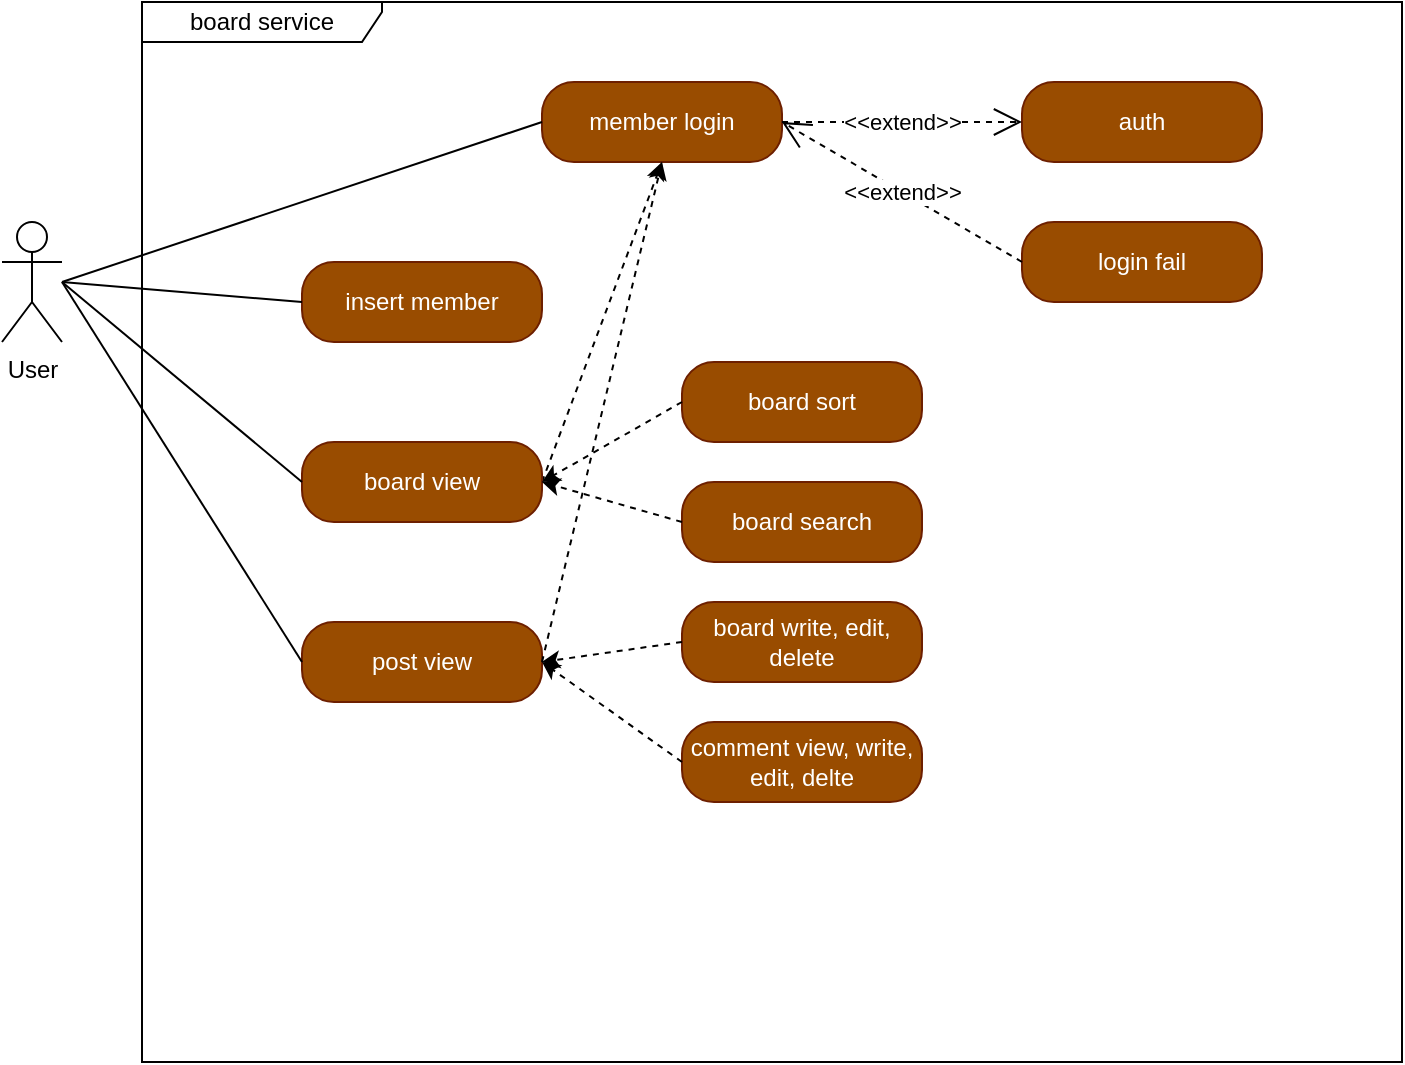 <mxfile version="24.3.1" type="github">
  <diagram name="ページ1" id="oRWV54QfDa6t6ZF-IWKB">
    <mxGraphModel dx="1026" dy="684" grid="1" gridSize="10" guides="1" tooltips="1" connect="1" arrows="1" fold="1" page="1" pageScale="1" pageWidth="827" pageHeight="1169" math="0" shadow="0">
      <root>
        <mxCell id="0" />
        <mxCell id="1" parent="0" />
        <mxCell id="1UVTkVk0Mibc6CdmmJvt-1" value="User" style="shape=umlActor;verticalLabelPosition=bottom;verticalAlign=top;html=1;" vertex="1" parent="1">
          <mxGeometry x="60" y="190" width="30" height="60" as="geometry" />
        </mxCell>
        <mxCell id="1UVTkVk0Mibc6CdmmJvt-2" value="board service" style="shape=umlFrame;whiteSpace=wrap;html=1;pointerEvents=0;width=120;height=20;" vertex="1" parent="1">
          <mxGeometry x="130" y="80" width="630" height="530" as="geometry" />
        </mxCell>
        <mxCell id="1UVTkVk0Mibc6CdmmJvt-3" value="member login" style="rounded=1;whiteSpace=wrap;html=1;arcSize=40;fontColor=#ffffff;fillColor=#994C00;strokeColor=#6D1F00;" vertex="1" parent="1">
          <mxGeometry x="330" y="120" width="120" height="40" as="geometry" />
        </mxCell>
        <mxCell id="1UVTkVk0Mibc6CdmmJvt-5" value="insert member" style="rounded=1;whiteSpace=wrap;html=1;arcSize=40;fontColor=#ffffff;fillColor=#994C00;strokeColor=#6D1F00;" vertex="1" parent="1">
          <mxGeometry x="210" y="210" width="120" height="40" as="geometry" />
        </mxCell>
        <mxCell id="1UVTkVk0Mibc6CdmmJvt-24" style="rounded=0;orthogonalLoop=1;jettySize=auto;html=1;entryX=0.5;entryY=1;entryDx=0;entryDy=0;exitX=1;exitY=0.5;exitDx=0;exitDy=0;dashed=1;" edge="1" parent="1" source="1UVTkVk0Mibc6CdmmJvt-6" target="1UVTkVk0Mibc6CdmmJvt-3">
          <mxGeometry relative="1" as="geometry" />
        </mxCell>
        <mxCell id="1UVTkVk0Mibc6CdmmJvt-6" value="board view" style="rounded=1;whiteSpace=wrap;html=1;arcSize=40;fontColor=#ffffff;fillColor=#994C00;strokeColor=#6D1F00;" vertex="1" parent="1">
          <mxGeometry x="210" y="300" width="120" height="40" as="geometry" />
        </mxCell>
        <mxCell id="1UVTkVk0Mibc6CdmmJvt-7" value="post view" style="rounded=1;whiteSpace=wrap;html=1;arcSize=40;fontColor=#ffffff;fillColor=#994C00;strokeColor=#6D1F00;" vertex="1" parent="1">
          <mxGeometry x="210" y="390" width="120" height="40" as="geometry" />
        </mxCell>
        <mxCell id="1UVTkVk0Mibc6CdmmJvt-8" value="board sort" style="rounded=1;whiteSpace=wrap;html=1;arcSize=40;fontColor=#ffffff;fillColor=#994C00;strokeColor=#6D1F00;" vertex="1" parent="1">
          <mxGeometry x="400" y="260" width="120" height="40" as="geometry" />
        </mxCell>
        <mxCell id="1UVTkVk0Mibc6CdmmJvt-10" value="board search" style="rounded=1;whiteSpace=wrap;html=1;arcSize=40;fontColor=#ffffff;fillColor=#994C00;strokeColor=#6D1F00;" vertex="1" parent="1">
          <mxGeometry x="400" y="320" width="120" height="40" as="geometry" />
        </mxCell>
        <mxCell id="1UVTkVk0Mibc6CdmmJvt-11" value="board write, edit, delete" style="rounded=1;whiteSpace=wrap;html=1;arcSize=40;fontColor=#ffffff;fillColor=#994C00;strokeColor=#6D1F00;" vertex="1" parent="1">
          <mxGeometry x="400" y="380" width="120" height="40" as="geometry" />
        </mxCell>
        <mxCell id="1UVTkVk0Mibc6CdmmJvt-12" value="comment view, write, edit, delte" style="rounded=1;whiteSpace=wrap;html=1;arcSize=40;fontColor=#ffffff;fillColor=#994C00;strokeColor=#6D1F00;" vertex="1" parent="1">
          <mxGeometry x="400" y="440" width="120" height="40" as="geometry" />
        </mxCell>
        <mxCell id="1UVTkVk0Mibc6CdmmJvt-13" value="auth" style="rounded=1;whiteSpace=wrap;html=1;arcSize=40;fontColor=#ffffff;fillColor=#994C00;strokeColor=#6D1F00;" vertex="1" parent="1">
          <mxGeometry x="570" y="120" width="120" height="40" as="geometry" />
        </mxCell>
        <mxCell id="1UVTkVk0Mibc6CdmmJvt-14" value="login fail" style="rounded=1;whiteSpace=wrap;html=1;arcSize=40;fontColor=#ffffff;fillColor=#994C00;strokeColor=#6D1F00;" vertex="1" parent="1">
          <mxGeometry x="570" y="190" width="120" height="40" as="geometry" />
        </mxCell>
        <mxCell id="1UVTkVk0Mibc6CdmmJvt-20" value="" style="endArrow=none;html=1;rounded=0;entryX=0;entryY=0.5;entryDx=0;entryDy=0;" edge="1" parent="1" target="1UVTkVk0Mibc6CdmmJvt-5">
          <mxGeometry width="50" height="50" relative="1" as="geometry">
            <mxPoint x="90" y="220" as="sourcePoint" />
            <mxPoint x="440" y="300" as="targetPoint" />
          </mxGeometry>
        </mxCell>
        <mxCell id="1UVTkVk0Mibc6CdmmJvt-21" value="" style="endArrow=none;html=1;rounded=0;entryX=0;entryY=0.5;entryDx=0;entryDy=0;" edge="1" parent="1" target="1UVTkVk0Mibc6CdmmJvt-3">
          <mxGeometry width="50" height="50" relative="1" as="geometry">
            <mxPoint x="90" y="220" as="sourcePoint" />
            <mxPoint x="220" y="240" as="targetPoint" />
          </mxGeometry>
        </mxCell>
        <mxCell id="1UVTkVk0Mibc6CdmmJvt-22" value="" style="endArrow=none;html=1;rounded=0;entryX=0;entryY=0.5;entryDx=0;entryDy=0;" edge="1" parent="1" target="1UVTkVk0Mibc6CdmmJvt-6">
          <mxGeometry width="50" height="50" relative="1" as="geometry">
            <mxPoint x="90" y="220" as="sourcePoint" />
            <mxPoint x="320" y="160" as="targetPoint" />
          </mxGeometry>
        </mxCell>
        <mxCell id="1UVTkVk0Mibc6CdmmJvt-23" value="" style="endArrow=none;html=1;rounded=0;entryX=0;entryY=0.5;entryDx=0;entryDy=0;" edge="1" parent="1" target="1UVTkVk0Mibc6CdmmJvt-7">
          <mxGeometry width="50" height="50" relative="1" as="geometry">
            <mxPoint x="90" y="220" as="sourcePoint" />
            <mxPoint x="220" y="330" as="targetPoint" />
          </mxGeometry>
        </mxCell>
        <mxCell id="1UVTkVk0Mibc6CdmmJvt-25" style="rounded=0;orthogonalLoop=1;jettySize=auto;html=1;exitX=1;exitY=0.5;exitDx=0;exitDy=0;dashed=1;" edge="1" parent="1" source="1UVTkVk0Mibc6CdmmJvt-7">
          <mxGeometry relative="1" as="geometry">
            <mxPoint x="360" y="340" as="sourcePoint" />
            <mxPoint x="390" y="160" as="targetPoint" />
          </mxGeometry>
        </mxCell>
        <mxCell id="1UVTkVk0Mibc6CdmmJvt-26" style="rounded=0;orthogonalLoop=1;jettySize=auto;html=1;entryX=1;entryY=0.5;entryDx=0;entryDy=0;exitX=0;exitY=0.5;exitDx=0;exitDy=0;dashed=1;" edge="1" parent="1" source="1UVTkVk0Mibc6CdmmJvt-8" target="1UVTkVk0Mibc6CdmmJvt-6">
          <mxGeometry relative="1" as="geometry">
            <mxPoint x="340" y="330" as="sourcePoint" />
            <mxPoint x="400" y="170" as="targetPoint" />
          </mxGeometry>
        </mxCell>
        <mxCell id="1UVTkVk0Mibc6CdmmJvt-27" style="rounded=0;orthogonalLoop=1;jettySize=auto;html=1;exitX=0;exitY=0.5;exitDx=0;exitDy=0;dashed=1;" edge="1" parent="1" source="1UVTkVk0Mibc6CdmmJvt-10">
          <mxGeometry relative="1" as="geometry">
            <mxPoint x="410" y="290" as="sourcePoint" />
            <mxPoint x="330" y="320" as="targetPoint" />
          </mxGeometry>
        </mxCell>
        <mxCell id="1UVTkVk0Mibc6CdmmJvt-28" style="rounded=0;orthogonalLoop=1;jettySize=auto;html=1;exitX=0;exitY=0.5;exitDx=0;exitDy=0;dashed=1;" edge="1" parent="1" source="1UVTkVk0Mibc6CdmmJvt-11">
          <mxGeometry relative="1" as="geometry">
            <mxPoint x="370" y="390" as="sourcePoint" />
            <mxPoint x="330" y="410" as="targetPoint" />
          </mxGeometry>
        </mxCell>
        <mxCell id="1UVTkVk0Mibc6CdmmJvt-29" style="rounded=0;orthogonalLoop=1;jettySize=auto;html=1;exitX=0;exitY=0.5;exitDx=0;exitDy=0;dashed=1;" edge="1" parent="1" source="1UVTkVk0Mibc6CdmmJvt-12">
          <mxGeometry relative="1" as="geometry">
            <mxPoint x="410" y="410" as="sourcePoint" />
            <mxPoint x="330" y="410" as="targetPoint" />
          </mxGeometry>
        </mxCell>
        <mxCell id="1UVTkVk0Mibc6CdmmJvt-33" value="&amp;lt;&amp;lt;extend&amp;gt;&amp;gt;" style="endArrow=open;endSize=12;dashed=1;html=1;rounded=0;entryX=1;entryY=0.5;entryDx=0;entryDy=0;exitX=0;exitY=0.5;exitDx=0;exitDy=0;" edge="1" parent="1" source="1UVTkVk0Mibc6CdmmJvt-14" target="1UVTkVk0Mibc6CdmmJvt-3">
          <mxGeometry width="160" relative="1" as="geometry">
            <mxPoint x="440" y="200" as="sourcePoint" />
            <mxPoint x="600" y="200" as="targetPoint" />
          </mxGeometry>
        </mxCell>
        <mxCell id="1UVTkVk0Mibc6CdmmJvt-34" value="&amp;lt;&amp;lt;extend&amp;gt;&amp;gt;" style="endArrow=open;endSize=12;dashed=1;html=1;rounded=0;entryX=0;entryY=0.5;entryDx=0;entryDy=0;" edge="1" parent="1" target="1UVTkVk0Mibc6CdmmJvt-13">
          <mxGeometry width="160" relative="1" as="geometry">
            <mxPoint x="450" y="140" as="sourcePoint" />
            <mxPoint x="460" y="150" as="targetPoint" />
          </mxGeometry>
        </mxCell>
      </root>
    </mxGraphModel>
  </diagram>
</mxfile>
